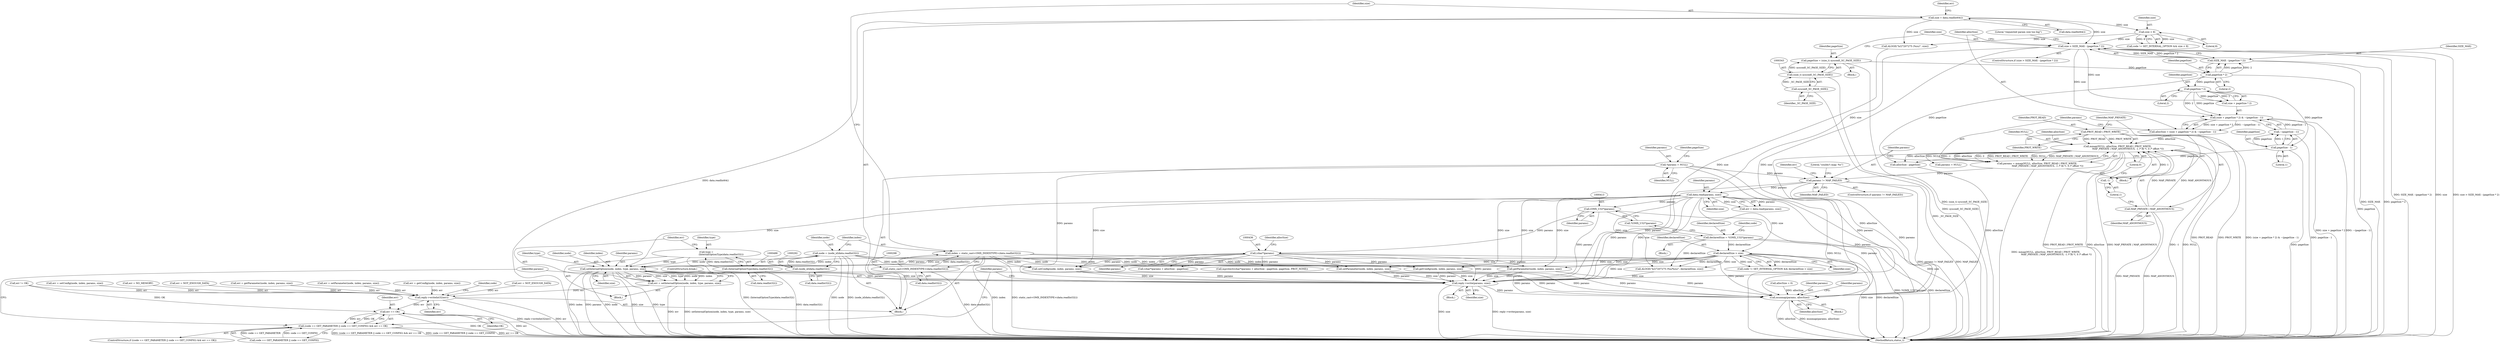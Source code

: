 digraph "0_Android_295c883fe3105b19bcd0f9e07d54c6b589fc5bff@pointer" {
"1000492" [label="(Call,setInternalOption(node, index, type, params, size))"];
"1000289" [label="(Call,node = (node_id)data.readInt32())"];
"1000291" [label="(Call,(node_id)data.readInt32())"];
"1000295" [label="(Call,index = static_cast<OMX_INDEXTYPE>(data.readInt32()))"];
"1000297" [label="(Call,static_cast<OMX_INDEXTYPE>(data.readInt32()))"];
"1000485" [label="(Call,type =\n                                        (InternalOptionType)data.readInt32())"];
"1000487" [label="(Call,(InternalOptionType)data.readInt32())"];
"1000435" [label="(Call,(char*)params)"];
"1000412" [label="(Call,(OMX_U32*)params)"];
"1000392" [label="(Call,data.read(params, size))"];
"1000386" [label="(Call,params != MAP_FAILED)"];
"1000309" [label="(Call,*params = NULL)"];
"1000371" [label="(Call,params = mmap(NULL, allocSize, PROT_READ | PROT_WRITE,\n                            MAP_PRIVATE | MAP_ANONYMOUS, -1 /* fd */, 0 /* offset */))"];
"1000373" [label="(Call,mmap(NULL, allocSize, PROT_READ | PROT_WRITE,\n                            MAP_PRIVATE | MAP_ANONYMOUS, -1 /* fd */, 0 /* offset */))"];
"1000359" [label="(Call,allocSize = (size + pageSize * 2) & ~(pageSize - 1))"];
"1000361" [label="(Call,(size + pageSize * 2) & ~(pageSize - 1))"];
"1000347" [label="(Call,size > SIZE_MAX - (pageSize * 2))"];
"1000325" [label="(Call,size < 8)"];
"1000301" [label="(Call,size = data.readInt64())"];
"1000349" [label="(Call,SIZE_MAX - (pageSize * 2))"];
"1000351" [label="(Call,pageSize * 2)"];
"1000340" [label="(Call,pageSize = (size_t) sysconf(_SC_PAGE_SIZE))"];
"1000342" [label="(Call,(size_t) sysconf(_SC_PAGE_SIZE))"];
"1000344" [label="(Call,sysconf(_SC_PAGE_SIZE))"];
"1000364" [label="(Call,pageSize * 2)"];
"1000367" [label="(Call,~(pageSize - 1))"];
"1000368" [label="(Call,pageSize - 1)"];
"1000376" [label="(Call,PROT_READ | PROT_WRITE)"];
"1000379" [label="(Call,MAP_PRIVATE | MAP_ANONYMOUS)"];
"1000382" [label="(Call,-1)"];
"1000420" [label="(Call,declaredSize > size)"];
"1000409" [label="(Call,declaredSize = *(OMX_U32*)params)"];
"1000490" [label="(Call,err = setInternalOption(node, index, type, params, size))"];
"1000507" [label="(Call,reply->writeInt32(err))"];
"1000518" [label="(Call,err == OK)"];
"1000510" [label="(Call,(code == GET_PARAMETER || code == GET_CONFIG) && err == OK)"];
"1000522" [label="(Call,reply->write(params, size))"];
"1000528" [label="(Call,munmap(params, allocSize))"];
"1000494" [label="(Identifier,index)"];
"1000510" [label="(Call,(code == GET_PARAMETER || code == GET_CONFIG) && err == OK)"];
"1000297" [label="(Call,static_cast<OMX_INDEXTYPE>(data.readInt32()))"];
"1000310" [label="(Identifier,params)"];
"1000349" [label="(Call,SIZE_MAX - (pageSize * 2))"];
"1000416" [label="(Call,code != SET_INTERNAL_OPTION && declaredSize > size)"];
"1000321" [label="(Call,code != SET_INTERNAL_OPTION && size < 8)"];
"1000524" [label="(Identifier,size)"];
"1000384" [label="(Literal,0)"];
"1000434" [label="(Call,(char*)params + allocSize - pageSize)"];
"1000420" [label="(Call,declaredSize > size)"];
"1000325" [label="(Call,size < 8)"];
"1000520" [label="(Identifier,OK)"];
"1000509" [label="(ControlStructure,if ((code == GET_PARAMETER || code == GET_CONFIG) && err == OK))"];
"1000337" [label="(Call,err = NO_MEMORY)"];
"1000449" [label="(Call,getParameter(node, index, params, size))"];
"1000348" [label="(Identifier,size)"];
"1000295" [label="(Call,index = static_cast<OMX_INDEXTYPE>(data.readInt32()))"];
"1000374" [label="(Identifier,NULL)"];
"1000496" [label="(Identifier,params)"];
"1000311" [label="(Identifier,NULL)"];
"1000344" [label="(Call,sysconf(_SC_PAGE_SIZE))"];
"1000293" [label="(Call,data.readInt32())"];
"1000306" [label="(Identifier,err)"];
"1000382" [label="(Call,-1)"];
"1000421" [label="(Identifier,declaredSize)"];
"1000467" [label="(Call,getConfig(node, index, params, size))"];
"1000489" [label="(Call,data.readInt32())"];
"1000495" [label="(Identifier,type)"];
"1000485" [label="(Call,type =\n                                        (InternalOptionType)data.readInt32())"];
"1001343" [label="(MethodReturn,status_t)"];
"1000352" [label="(Identifier,pageSize)"];
"1000392" [label="(Call,data.read(params, size))"];
"1000375" [label="(Identifier,allocSize)"];
"1000437" [label="(Identifier,params)"];
"1000422" [label="(Identifier,size)"];
"1000369" [label="(Identifier,pageSize)"];
"1000385" [label="(ControlStructure,if (params != MAP_FAILED))"];
"1000317" [label="(Call,allocSize = 0)"];
"1000493" [label="(Identifier,node)"];
"1000410" [label="(Identifier,declaredSize)"];
"1000405" [label="(Call,err = NOT_ENOUGH_DATA)"];
"1000394" [label="(Identifier,size)"];
"1000528" [label="(Call,munmap(params, allocSize))"];
"1000491" [label="(Identifier,err)"];
"1000511" [label="(Call,code == GET_PARAMETER || code == GET_CONFIG)"];
"1000497" [label="(Identifier,size)"];
"1000302" [label="(Identifier,size)"];
"1000350" [label="(Identifier,SIZE_MAX)"];
"1000360" [label="(Identifier,allocSize)"];
"1000356" [label="(Literal,\"requested param size too big\")"];
"1000396" [label="(Call,err != OK)"];
"1000518" [label="(Call,err == OK)"];
"1000370" [label="(Literal,1)"];
"1000530" [label="(Identifier,allocSize)"];
"1000522" [label="(Call,reply->write(params, size))"];
"1000486" [label="(Identifier,type)"];
"1000387" [label="(Identifier,params)"];
"1000521" [label="(Block,)"];
"1000388" [label="(Identifier,MAP_FAILED)"];
"1000291" [label="(Call,(node_id)data.readInt32())"];
"1000447" [label="(Call,err = getParameter(node, index, params, size))"];
"1000483" [label="(Block,)"];
"1000373" [label="(Call,mmap(NULL, allocSize, PROT_READ | PROT_WRITE,\n                            MAP_PRIVATE | MAP_ANONYMOUS, -1 /* fd */, 0 /* offset */))"];
"1000353" [label="(Literal,2)"];
"1000361" [label="(Call,(size + pageSize * 2) & ~(pageSize - 1))"];
"1000377" [label="(Identifier,PROT_READ)"];
"1000368" [label="(Call,pageSize - 1)"];
"1000523" [label="(Identifier,params)"];
"1000345" [label="(Identifier,_SC_PAGE_SIZE)"];
"1000386" [label="(Call,params != MAP_FAILED)"];
"1000314" [label="(Identifier,pageSize)"];
"1000362" [label="(Call,size + pageSize * 2)"];
"1000347" [label="(Call,size > SIZE_MAX - (pageSize * 2))"];
"1000376" [label="(Call,PROT_READ | PROT_WRITE)"];
"1000424" [label="(Call,ALOGE(\"b/27207275 (%u/%zu)\", declaredSize, size))"];
"1000531" [label="(Call,params = NULL)"];
"1000336" [label="(Block,)"];
"1000433" [label="(Call,mprotect((char*)params + allocSize - pageSize, pageSize, PROT_NONE))"];
"1000342" [label="(Call,(size_t) sysconf(_SC_PAGE_SIZE))"];
"1000381" [label="(Identifier,MAP_ANONYMOUS)"];
"1000418" [label="(Identifier,code)"];
"1000283" [label="(Block,)"];
"1000367" [label="(Call,~(pageSize - 1))"];
"1000476" [label="(Call,setConfig(node, index, params, size))"];
"1000508" [label="(Identifier,err)"];
"1000359" [label="(Call,allocSize = (size + pageSize * 2) & ~(pageSize - 1))"];
"1000366" [label="(Literal,2)"];
"1000301" [label="(Call,size = data.readInt64())"];
"1000303" [label="(Call,data.readInt64())"];
"1000456" [label="(Call,err = setParameter(node, index, params, size))"];
"1000393" [label="(Identifier,params)"];
"1000341" [label="(Identifier,pageSize)"];
"1000299" [label="(Call,data.readInt32())"];
"1000529" [label="(Identifier,params)"];
"1000412" [label="(Call,(OMX_U32*)params)"];
"1000465" [label="(Call,err = getConfig(node, index, params, size))"];
"1000526" [label="(Identifier,params)"];
"1000391" [label="(Identifier,err)"];
"1000296" [label="(Identifier,index)"];
"1000527" [label="(Block,)"];
"1000513" [label="(Identifier,code)"];
"1000532" [label="(Identifier,params)"];
"1000290" [label="(Identifier,node)"];
"1000364" [label="(Call,pageSize * 2)"];
"1000458" [label="(Call,setParameter(node, index, params, size))"];
"1000309" [label="(Call,*params = NULL)"];
"1000346" [label="(ControlStructure,if (size > SIZE_MAX - (pageSize * 2)))"];
"1000438" [label="(Call,allocSize - pageSize)"];
"1000365" [label="(Identifier,pageSize)"];
"1000411" [label="(Call,*(OMX_U32*)params)"];
"1000379" [label="(Call,MAP_PRIVATE | MAP_ANONYMOUS)"];
"1000435" [label="(Call,(char*)params)"];
"1000498" [label="(ControlStructure,break;)"];
"1000329" [label="(Call,ALOGE(\"b/27207275 (%zu)\", size))"];
"1000305" [label="(Call,err = NOT_ENOUGH_DATA)"];
"1000358" [label="(Block,)"];
"1000372" [label="(Identifier,params)"];
"1000492" [label="(Call,setInternalOption(node, index, type, params, size))"];
"1000519" [label="(Identifier,err)"];
"1000340" [label="(Call,pageSize = (size_t) sysconf(_SC_PAGE_SIZE))"];
"1000507" [label="(Call,reply->writeInt32(err))"];
"1000390" [label="(Call,err = data.read(params, size))"];
"1000439" [label="(Identifier,allocSize)"];
"1000504" [label="(Literal,\"couldn't map: %s\")"];
"1000351" [label="(Call,pageSize * 2)"];
"1000490" [label="(Call,err = setInternalOption(node, index, type, params, size))"];
"1000487" [label="(Call,(InternalOptionType)data.readInt32())"];
"1000404" [label="(Block,)"];
"1000326" [label="(Identifier,size)"];
"1000371" [label="(Call,params = mmap(NULL, allocSize, PROT_READ | PROT_WRITE,\n                            MAP_PRIVATE | MAP_ANONYMOUS, -1 /* fd */, 0 /* offset */))"];
"1000378" [label="(Identifier,PROT_WRITE)"];
"1000409" [label="(Call,declaredSize = *(OMX_U32*)params)"];
"1000380" [label="(Identifier,MAP_PRIVATE)"];
"1000383" [label="(Literal,1)"];
"1000327" [label="(Literal,8)"];
"1000474" [label="(Call,err = setConfig(node, index, params, size))"];
"1000289" [label="(Call,node = (node_id)data.readInt32())"];
"1000414" [label="(Identifier,params)"];
"1000492" -> "1000490"  [label="AST: "];
"1000492" -> "1000497"  [label="CFG: "];
"1000493" -> "1000492"  [label="AST: "];
"1000494" -> "1000492"  [label="AST: "];
"1000495" -> "1000492"  [label="AST: "];
"1000496" -> "1000492"  [label="AST: "];
"1000497" -> "1000492"  [label="AST: "];
"1000490" -> "1000492"  [label="CFG: "];
"1000492" -> "1001343"  [label="DDG: index"];
"1000492" -> "1001343"  [label="DDG: params"];
"1000492" -> "1001343"  [label="DDG: node"];
"1000492" -> "1001343"  [label="DDG: size"];
"1000492" -> "1001343"  [label="DDG: type"];
"1000492" -> "1000490"  [label="DDG: params"];
"1000492" -> "1000490"  [label="DDG: size"];
"1000492" -> "1000490"  [label="DDG: type"];
"1000492" -> "1000490"  [label="DDG: node"];
"1000492" -> "1000490"  [label="DDG: index"];
"1000289" -> "1000492"  [label="DDG: node"];
"1000295" -> "1000492"  [label="DDG: index"];
"1000485" -> "1000492"  [label="DDG: type"];
"1000435" -> "1000492"  [label="DDG: params"];
"1000392" -> "1000492"  [label="DDG: size"];
"1000420" -> "1000492"  [label="DDG: size"];
"1000492" -> "1000522"  [label="DDG: params"];
"1000492" -> "1000522"  [label="DDG: size"];
"1000492" -> "1000528"  [label="DDG: params"];
"1000289" -> "1000283"  [label="AST: "];
"1000289" -> "1000291"  [label="CFG: "];
"1000290" -> "1000289"  [label="AST: "];
"1000291" -> "1000289"  [label="AST: "];
"1000296" -> "1000289"  [label="CFG: "];
"1000289" -> "1001343"  [label="DDG: (node_id)data.readInt32()"];
"1000289" -> "1001343"  [label="DDG: node"];
"1000291" -> "1000289"  [label="DDG: data.readInt32()"];
"1000289" -> "1000449"  [label="DDG: node"];
"1000289" -> "1000458"  [label="DDG: node"];
"1000289" -> "1000467"  [label="DDG: node"];
"1000289" -> "1000476"  [label="DDG: node"];
"1000291" -> "1000293"  [label="CFG: "];
"1000292" -> "1000291"  [label="AST: "];
"1000293" -> "1000291"  [label="AST: "];
"1000295" -> "1000283"  [label="AST: "];
"1000295" -> "1000297"  [label="CFG: "];
"1000296" -> "1000295"  [label="AST: "];
"1000297" -> "1000295"  [label="AST: "];
"1000302" -> "1000295"  [label="CFG: "];
"1000295" -> "1001343"  [label="DDG: index"];
"1000295" -> "1001343"  [label="DDG: static_cast<OMX_INDEXTYPE>(data.readInt32())"];
"1000297" -> "1000295"  [label="DDG: data.readInt32()"];
"1000295" -> "1000449"  [label="DDG: index"];
"1000295" -> "1000458"  [label="DDG: index"];
"1000295" -> "1000467"  [label="DDG: index"];
"1000295" -> "1000476"  [label="DDG: index"];
"1000297" -> "1000299"  [label="CFG: "];
"1000298" -> "1000297"  [label="AST: "];
"1000299" -> "1000297"  [label="AST: "];
"1000297" -> "1001343"  [label="DDG: data.readInt32()"];
"1000485" -> "1000483"  [label="AST: "];
"1000485" -> "1000487"  [label="CFG: "];
"1000486" -> "1000485"  [label="AST: "];
"1000487" -> "1000485"  [label="AST: "];
"1000491" -> "1000485"  [label="CFG: "];
"1000485" -> "1001343"  [label="DDG: (InternalOptionType)data.readInt32()"];
"1000487" -> "1000485"  [label="DDG: data.readInt32()"];
"1000487" -> "1000489"  [label="CFG: "];
"1000488" -> "1000487"  [label="AST: "];
"1000489" -> "1000487"  [label="AST: "];
"1000487" -> "1001343"  [label="DDG: data.readInt32()"];
"1000435" -> "1000434"  [label="AST: "];
"1000435" -> "1000437"  [label="CFG: "];
"1000436" -> "1000435"  [label="AST: "];
"1000437" -> "1000435"  [label="AST: "];
"1000439" -> "1000435"  [label="CFG: "];
"1000435" -> "1000433"  [label="DDG: params"];
"1000435" -> "1000434"  [label="DDG: params"];
"1000412" -> "1000435"  [label="DDG: params"];
"1000435" -> "1000449"  [label="DDG: params"];
"1000435" -> "1000458"  [label="DDG: params"];
"1000435" -> "1000467"  [label="DDG: params"];
"1000435" -> "1000476"  [label="DDG: params"];
"1000435" -> "1000522"  [label="DDG: params"];
"1000435" -> "1000528"  [label="DDG: params"];
"1000412" -> "1000411"  [label="AST: "];
"1000412" -> "1000414"  [label="CFG: "];
"1000413" -> "1000412"  [label="AST: "];
"1000414" -> "1000412"  [label="AST: "];
"1000411" -> "1000412"  [label="CFG: "];
"1000392" -> "1000412"  [label="DDG: params"];
"1000412" -> "1000522"  [label="DDG: params"];
"1000412" -> "1000528"  [label="DDG: params"];
"1000392" -> "1000390"  [label="AST: "];
"1000392" -> "1000394"  [label="CFG: "];
"1000393" -> "1000392"  [label="AST: "];
"1000394" -> "1000392"  [label="AST: "];
"1000390" -> "1000392"  [label="CFG: "];
"1000392" -> "1001343"  [label="DDG: size"];
"1000392" -> "1000390"  [label="DDG: params"];
"1000392" -> "1000390"  [label="DDG: size"];
"1000386" -> "1000392"  [label="DDG: params"];
"1000347" -> "1000392"  [label="DDG: size"];
"1000392" -> "1000420"  [label="DDG: size"];
"1000392" -> "1000424"  [label="DDG: size"];
"1000392" -> "1000449"  [label="DDG: size"];
"1000392" -> "1000458"  [label="DDG: size"];
"1000392" -> "1000467"  [label="DDG: size"];
"1000392" -> "1000476"  [label="DDG: size"];
"1000392" -> "1000522"  [label="DDG: params"];
"1000392" -> "1000522"  [label="DDG: size"];
"1000392" -> "1000528"  [label="DDG: params"];
"1000386" -> "1000385"  [label="AST: "];
"1000386" -> "1000388"  [label="CFG: "];
"1000387" -> "1000386"  [label="AST: "];
"1000388" -> "1000386"  [label="AST: "];
"1000391" -> "1000386"  [label="CFG: "];
"1000504" -> "1000386"  [label="CFG: "];
"1000386" -> "1001343"  [label="DDG: MAP_FAILED"];
"1000386" -> "1001343"  [label="DDG: params != MAP_FAILED"];
"1000309" -> "1000386"  [label="DDG: params"];
"1000371" -> "1000386"  [label="DDG: params"];
"1000386" -> "1000522"  [label="DDG: params"];
"1000386" -> "1000528"  [label="DDG: params"];
"1000309" -> "1000283"  [label="AST: "];
"1000309" -> "1000311"  [label="CFG: "];
"1000310" -> "1000309"  [label="AST: "];
"1000311" -> "1000309"  [label="AST: "];
"1000314" -> "1000309"  [label="CFG: "];
"1000309" -> "1001343"  [label="DDG: NULL"];
"1000309" -> "1000522"  [label="DDG: params"];
"1000309" -> "1000528"  [label="DDG: params"];
"1000371" -> "1000358"  [label="AST: "];
"1000371" -> "1000373"  [label="CFG: "];
"1000372" -> "1000371"  [label="AST: "];
"1000373" -> "1000371"  [label="AST: "];
"1000387" -> "1000371"  [label="CFG: "];
"1000371" -> "1001343"  [label="DDG: mmap(NULL, allocSize, PROT_READ | PROT_WRITE,\n                            MAP_PRIVATE | MAP_ANONYMOUS, -1 /* fd */, 0 /* offset */)"];
"1000373" -> "1000371"  [label="DDG: -1"];
"1000373" -> "1000371"  [label="DDG: allocSize"];
"1000373" -> "1000371"  [label="DDG: 0"];
"1000373" -> "1000371"  [label="DDG: PROT_READ | PROT_WRITE"];
"1000373" -> "1000371"  [label="DDG: NULL"];
"1000373" -> "1000371"  [label="DDG: MAP_PRIVATE | MAP_ANONYMOUS"];
"1000373" -> "1000384"  [label="CFG: "];
"1000374" -> "1000373"  [label="AST: "];
"1000375" -> "1000373"  [label="AST: "];
"1000376" -> "1000373"  [label="AST: "];
"1000379" -> "1000373"  [label="AST: "];
"1000382" -> "1000373"  [label="AST: "];
"1000384" -> "1000373"  [label="AST: "];
"1000373" -> "1001343"  [label="DDG: PROT_READ | PROT_WRITE"];
"1000373" -> "1001343"  [label="DDG: allocSize"];
"1000373" -> "1001343"  [label="DDG: MAP_PRIVATE | MAP_ANONYMOUS"];
"1000373" -> "1001343"  [label="DDG: -1"];
"1000373" -> "1001343"  [label="DDG: NULL"];
"1000359" -> "1000373"  [label="DDG: allocSize"];
"1000376" -> "1000373"  [label="DDG: PROT_READ"];
"1000376" -> "1000373"  [label="DDG: PROT_WRITE"];
"1000379" -> "1000373"  [label="DDG: MAP_PRIVATE"];
"1000379" -> "1000373"  [label="DDG: MAP_ANONYMOUS"];
"1000382" -> "1000373"  [label="DDG: 1"];
"1000373" -> "1000438"  [label="DDG: allocSize"];
"1000373" -> "1000528"  [label="DDG: allocSize"];
"1000373" -> "1000531"  [label="DDG: NULL"];
"1000359" -> "1000358"  [label="AST: "];
"1000359" -> "1000361"  [label="CFG: "];
"1000360" -> "1000359"  [label="AST: "];
"1000361" -> "1000359"  [label="AST: "];
"1000372" -> "1000359"  [label="CFG: "];
"1000359" -> "1001343"  [label="DDG: (size + pageSize * 2) & ~(pageSize - 1)"];
"1000361" -> "1000359"  [label="DDG: size + pageSize * 2"];
"1000361" -> "1000359"  [label="DDG: ~(pageSize - 1)"];
"1000361" -> "1000367"  [label="CFG: "];
"1000362" -> "1000361"  [label="AST: "];
"1000367" -> "1000361"  [label="AST: "];
"1000361" -> "1001343"  [label="DDG: ~(pageSize - 1)"];
"1000361" -> "1001343"  [label="DDG: size + pageSize * 2"];
"1000347" -> "1000361"  [label="DDG: size"];
"1000364" -> "1000361"  [label="DDG: pageSize"];
"1000364" -> "1000361"  [label="DDG: 2"];
"1000367" -> "1000361"  [label="DDG: pageSize - 1"];
"1000347" -> "1000346"  [label="AST: "];
"1000347" -> "1000349"  [label="CFG: "];
"1000348" -> "1000347"  [label="AST: "];
"1000349" -> "1000347"  [label="AST: "];
"1000356" -> "1000347"  [label="CFG: "];
"1000360" -> "1000347"  [label="CFG: "];
"1000347" -> "1001343"  [label="DDG: SIZE_MAX - (pageSize * 2)"];
"1000347" -> "1001343"  [label="DDG: size"];
"1000347" -> "1001343"  [label="DDG: size > SIZE_MAX - (pageSize * 2)"];
"1000325" -> "1000347"  [label="DDG: size"];
"1000301" -> "1000347"  [label="DDG: size"];
"1000349" -> "1000347"  [label="DDG: SIZE_MAX"];
"1000349" -> "1000347"  [label="DDG: pageSize * 2"];
"1000347" -> "1000362"  [label="DDG: size"];
"1000347" -> "1000522"  [label="DDG: size"];
"1000325" -> "1000321"  [label="AST: "];
"1000325" -> "1000327"  [label="CFG: "];
"1000326" -> "1000325"  [label="AST: "];
"1000327" -> "1000325"  [label="AST: "];
"1000321" -> "1000325"  [label="CFG: "];
"1000325" -> "1000321"  [label="DDG: size"];
"1000325" -> "1000321"  [label="DDG: 8"];
"1000301" -> "1000325"  [label="DDG: size"];
"1000325" -> "1000329"  [label="DDG: size"];
"1000301" -> "1000283"  [label="AST: "];
"1000301" -> "1000303"  [label="CFG: "];
"1000302" -> "1000301"  [label="AST: "];
"1000303" -> "1000301"  [label="AST: "];
"1000306" -> "1000301"  [label="CFG: "];
"1000301" -> "1001343"  [label="DDG: data.readInt64()"];
"1000301" -> "1000329"  [label="DDG: size"];
"1000349" -> "1000351"  [label="CFG: "];
"1000350" -> "1000349"  [label="AST: "];
"1000351" -> "1000349"  [label="AST: "];
"1000349" -> "1001343"  [label="DDG: pageSize * 2"];
"1000349" -> "1001343"  [label="DDG: SIZE_MAX"];
"1000351" -> "1000349"  [label="DDG: pageSize"];
"1000351" -> "1000349"  [label="DDG: 2"];
"1000351" -> "1000353"  [label="CFG: "];
"1000352" -> "1000351"  [label="AST: "];
"1000353" -> "1000351"  [label="AST: "];
"1000351" -> "1001343"  [label="DDG: pageSize"];
"1000340" -> "1000351"  [label="DDG: pageSize"];
"1000351" -> "1000364"  [label="DDG: pageSize"];
"1000351" -> "1000438"  [label="DDG: pageSize"];
"1000340" -> "1000336"  [label="AST: "];
"1000340" -> "1000342"  [label="CFG: "];
"1000341" -> "1000340"  [label="AST: "];
"1000342" -> "1000340"  [label="AST: "];
"1000348" -> "1000340"  [label="CFG: "];
"1000340" -> "1001343"  [label="DDG: (size_t) sysconf(_SC_PAGE_SIZE)"];
"1000342" -> "1000340"  [label="DDG: sysconf(_SC_PAGE_SIZE)"];
"1000342" -> "1000344"  [label="CFG: "];
"1000343" -> "1000342"  [label="AST: "];
"1000344" -> "1000342"  [label="AST: "];
"1000342" -> "1001343"  [label="DDG: sysconf(_SC_PAGE_SIZE)"];
"1000344" -> "1000342"  [label="DDG: _SC_PAGE_SIZE"];
"1000344" -> "1000345"  [label="CFG: "];
"1000345" -> "1000344"  [label="AST: "];
"1000344" -> "1001343"  [label="DDG: _SC_PAGE_SIZE"];
"1000364" -> "1000362"  [label="AST: "];
"1000364" -> "1000366"  [label="CFG: "];
"1000365" -> "1000364"  [label="AST: "];
"1000366" -> "1000364"  [label="AST: "];
"1000362" -> "1000364"  [label="CFG: "];
"1000364" -> "1000362"  [label="DDG: pageSize"];
"1000364" -> "1000362"  [label="DDG: 2"];
"1000364" -> "1000368"  [label="DDG: pageSize"];
"1000367" -> "1000368"  [label="CFG: "];
"1000368" -> "1000367"  [label="AST: "];
"1000367" -> "1001343"  [label="DDG: pageSize - 1"];
"1000368" -> "1000367"  [label="DDG: pageSize"];
"1000368" -> "1000367"  [label="DDG: 1"];
"1000368" -> "1000370"  [label="CFG: "];
"1000369" -> "1000368"  [label="AST: "];
"1000370" -> "1000368"  [label="AST: "];
"1000368" -> "1001343"  [label="DDG: pageSize"];
"1000368" -> "1000438"  [label="DDG: pageSize"];
"1000376" -> "1000378"  [label="CFG: "];
"1000377" -> "1000376"  [label="AST: "];
"1000378" -> "1000376"  [label="AST: "];
"1000380" -> "1000376"  [label="CFG: "];
"1000376" -> "1001343"  [label="DDG: PROT_READ"];
"1000376" -> "1001343"  [label="DDG: PROT_WRITE"];
"1000379" -> "1000381"  [label="CFG: "];
"1000380" -> "1000379"  [label="AST: "];
"1000381" -> "1000379"  [label="AST: "];
"1000383" -> "1000379"  [label="CFG: "];
"1000379" -> "1001343"  [label="DDG: MAP_PRIVATE"];
"1000379" -> "1001343"  [label="DDG: MAP_ANONYMOUS"];
"1000382" -> "1000383"  [label="CFG: "];
"1000383" -> "1000382"  [label="AST: "];
"1000384" -> "1000382"  [label="CFG: "];
"1000420" -> "1000416"  [label="AST: "];
"1000420" -> "1000422"  [label="CFG: "];
"1000421" -> "1000420"  [label="AST: "];
"1000422" -> "1000420"  [label="AST: "];
"1000416" -> "1000420"  [label="CFG: "];
"1000420" -> "1001343"  [label="DDG: size"];
"1000420" -> "1001343"  [label="DDG: declaredSize"];
"1000420" -> "1000416"  [label="DDG: declaredSize"];
"1000420" -> "1000416"  [label="DDG: size"];
"1000409" -> "1000420"  [label="DDG: declaredSize"];
"1000420" -> "1000424"  [label="DDG: declaredSize"];
"1000420" -> "1000424"  [label="DDG: size"];
"1000420" -> "1000449"  [label="DDG: size"];
"1000420" -> "1000458"  [label="DDG: size"];
"1000420" -> "1000467"  [label="DDG: size"];
"1000420" -> "1000476"  [label="DDG: size"];
"1000420" -> "1000522"  [label="DDG: size"];
"1000409" -> "1000404"  [label="AST: "];
"1000409" -> "1000411"  [label="CFG: "];
"1000410" -> "1000409"  [label="AST: "];
"1000411" -> "1000409"  [label="AST: "];
"1000418" -> "1000409"  [label="CFG: "];
"1000409" -> "1001343"  [label="DDG: *(OMX_U32*)params"];
"1000409" -> "1001343"  [label="DDG: declaredSize"];
"1000409" -> "1000424"  [label="DDG: declaredSize"];
"1000490" -> "1000483"  [label="AST: "];
"1000491" -> "1000490"  [label="AST: "];
"1000498" -> "1000490"  [label="CFG: "];
"1000490" -> "1001343"  [label="DDG: err"];
"1000490" -> "1001343"  [label="DDG: setInternalOption(node, index, type, params, size)"];
"1000490" -> "1000507"  [label="DDG: err"];
"1000507" -> "1000283"  [label="AST: "];
"1000507" -> "1000508"  [label="CFG: "];
"1000508" -> "1000507"  [label="AST: "];
"1000513" -> "1000507"  [label="CFG: "];
"1000507" -> "1001343"  [label="DDG: reply->writeInt32(err)"];
"1000507" -> "1001343"  [label="DDG: err"];
"1000396" -> "1000507"  [label="DDG: err"];
"1000456" -> "1000507"  [label="DDG: err"];
"1000337" -> "1000507"  [label="DDG: err"];
"1000474" -> "1000507"  [label="DDG: err"];
"1000405" -> "1000507"  [label="DDG: err"];
"1000447" -> "1000507"  [label="DDG: err"];
"1000465" -> "1000507"  [label="DDG: err"];
"1000305" -> "1000507"  [label="DDG: err"];
"1000507" -> "1000518"  [label="DDG: err"];
"1000518" -> "1000510"  [label="AST: "];
"1000518" -> "1000520"  [label="CFG: "];
"1000519" -> "1000518"  [label="AST: "];
"1000520" -> "1000518"  [label="AST: "];
"1000510" -> "1000518"  [label="CFG: "];
"1000518" -> "1001343"  [label="DDG: OK"];
"1000518" -> "1001343"  [label="DDG: err"];
"1000518" -> "1000510"  [label="DDG: err"];
"1000518" -> "1000510"  [label="DDG: OK"];
"1000396" -> "1000518"  [label="DDG: OK"];
"1000510" -> "1000509"  [label="AST: "];
"1000510" -> "1000511"  [label="CFG: "];
"1000511" -> "1000510"  [label="AST: "];
"1000523" -> "1000510"  [label="CFG: "];
"1000526" -> "1000510"  [label="CFG: "];
"1000510" -> "1001343"  [label="DDG: code == GET_PARAMETER || code == GET_CONFIG"];
"1000510" -> "1001343"  [label="DDG: err == OK"];
"1000510" -> "1001343"  [label="DDG: (code == GET_PARAMETER || code == GET_CONFIG) && err == OK"];
"1000511" -> "1000510"  [label="DDG: code == GET_PARAMETER"];
"1000511" -> "1000510"  [label="DDG: code == GET_CONFIG"];
"1000522" -> "1000521"  [label="AST: "];
"1000522" -> "1000524"  [label="CFG: "];
"1000523" -> "1000522"  [label="AST: "];
"1000524" -> "1000522"  [label="AST: "];
"1000526" -> "1000522"  [label="CFG: "];
"1000522" -> "1001343"  [label="DDG: size"];
"1000522" -> "1001343"  [label="DDG: reply->write(params, size)"];
"1000458" -> "1000522"  [label="DDG: params"];
"1000458" -> "1000522"  [label="DDG: size"];
"1000467" -> "1000522"  [label="DDG: params"];
"1000467" -> "1000522"  [label="DDG: size"];
"1000476" -> "1000522"  [label="DDG: params"];
"1000476" -> "1000522"  [label="DDG: size"];
"1000449" -> "1000522"  [label="DDG: params"];
"1000449" -> "1000522"  [label="DDG: size"];
"1000329" -> "1000522"  [label="DDG: size"];
"1000424" -> "1000522"  [label="DDG: size"];
"1000522" -> "1000528"  [label="DDG: params"];
"1000528" -> "1000527"  [label="AST: "];
"1000528" -> "1000530"  [label="CFG: "];
"1000529" -> "1000528"  [label="AST: "];
"1000530" -> "1000528"  [label="AST: "];
"1000532" -> "1000528"  [label="CFG: "];
"1000528" -> "1001343"  [label="DDG: munmap(params, allocSize)"];
"1000528" -> "1001343"  [label="DDG: allocSize"];
"1000458" -> "1000528"  [label="DDG: params"];
"1000467" -> "1000528"  [label="DDG: params"];
"1000476" -> "1000528"  [label="DDG: params"];
"1000449" -> "1000528"  [label="DDG: params"];
"1000317" -> "1000528"  [label="DDG: allocSize"];
"1000438" -> "1000528"  [label="DDG: allocSize"];
}
